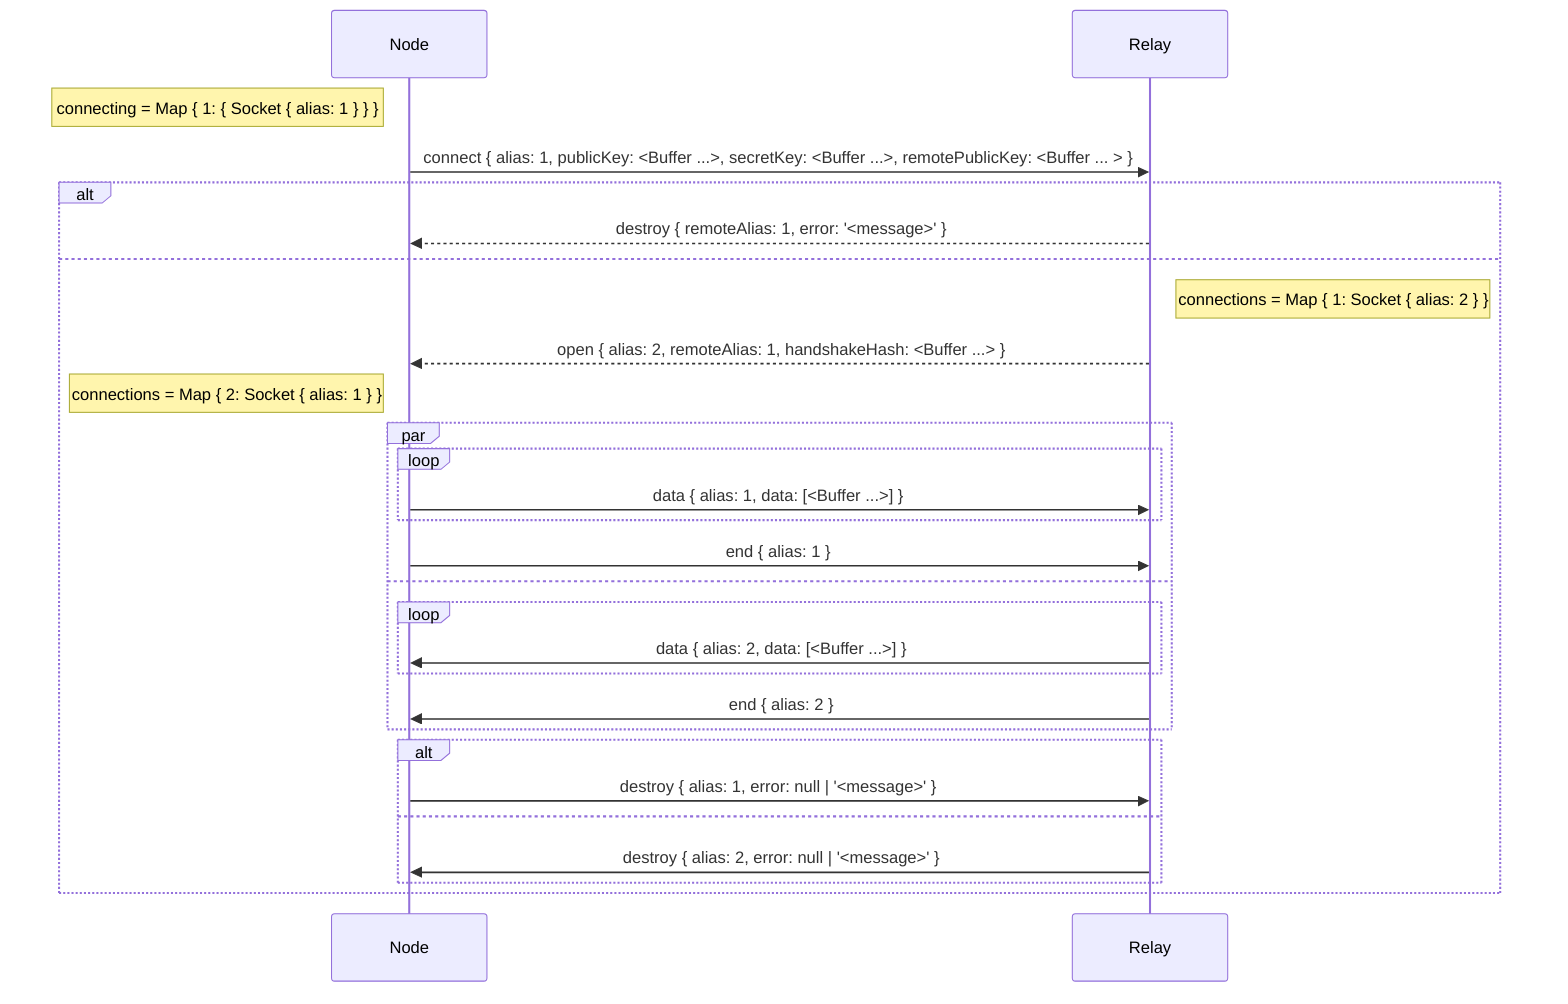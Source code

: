 sequenceDiagram
  participant N as Node
  participant R as Relay

  note left of N: connecting = Map { 1: { Socket { alias: 1 } } }

  N->>R: connect { alias: 1, publicKey: <Buffer ...>, secretKey: <Buffer ...>, remotePublicKey: <Buffer ... > }

  alt
    R-->>N: destroy { remoteAlias: 1, error: '<message>' }
  else
    note right of R: connections = Map { 1: Socket { alias: 2 } }

    R-->>N: open { alias: 2, remoteAlias: 1, handshakeHash: <Buffer ...> }

    note left of N: connections = Map { 2: Socket { alias: 1 } }

    par
      loop
        N->>R: data { alias: 1, data: [<Buffer ...>] }
      end

      N->>R: end { alias: 1 }
    and
      loop
        R->>N: data { alias: 2, data: [<Buffer ...>] }
      end

      R->>N: end { alias: 2 }
    end

    alt
      N->>R: destroy { alias: 1, error: null | '<message>' }
    else
      R->>N: destroy { alias: 2, error: null | '<message>' }
    end
  end